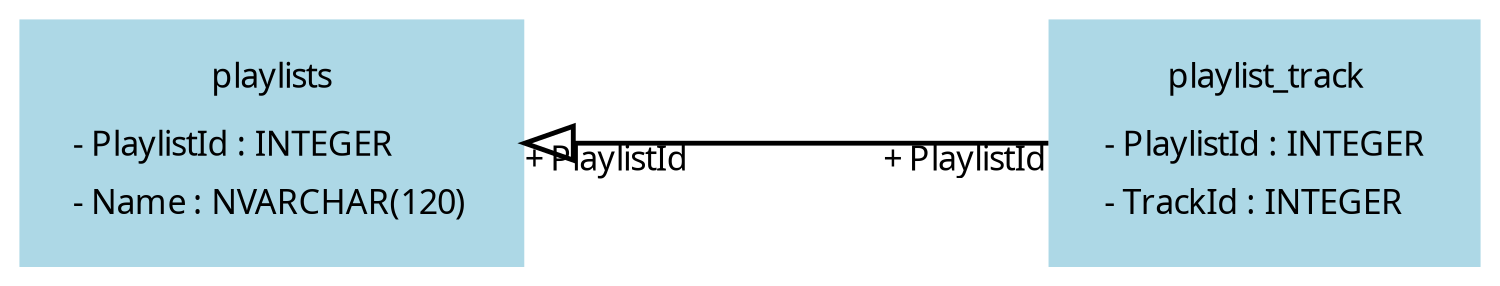 digraph G {
	graph [size="10,10!", dpi=300, ranksep=1.5, nodesep=1.0, bb="0,0,226.25,51",
		concentrate=True,
		mode=ipsep,
		overlap=ipsep,
		prog=dot,
		rankdir=LR,
		sep=0.01
	];
	node [shape=box, style=filled, color=lightblue, fontcolor=black, fontsize=12, fontname=Helvetica, label="\N"];
	playlist_track	[fontname="Bitstream-Vera Sans",
		fontsize=7.0,
		height=0.70833,
		label=<<TABLE BORDER="1" CELLBORDER="0" CELLSPACING="0"><TR><TD ALIGN="CENTER">playlist_track</TD></TR><TR><TD BORDER="1" CELLPADDING="0"></TD></TR><TR><TD ALIGN="LEFT" PORT="PlaylistId">- PlaylistId : INTEGER</TD></TR><TR><TD ALIGN="LEFT" PORT="TrackId">- TrackId : INTEGER</TD></TR></TABLE>>,
		pos="182.62,25.5",
		shape=plaintext,
		width=1.2118];
	playlists	[fontname="Bitstream-Vera Sans",
		fontsize=7.0,
		height=0.70833,
		label=<<TABLE BORDER="1" CELLBORDER="0" CELLSPACING="0"><TR><TD ALIGN="CENTER">playlists</TD></TR><TR><TD BORDER="1" CELLPADDING="0"></TD></TR><TR><TD ALIGN="LEFT" PORT="PlaylistId">- PlaylistId : INTEGER</TD></TR><TR><TD ALIGN="LEFT" PORT="Name">- Name : NVARCHAR(120)</TD></TR></TABLE>>,
		pos="51.5,25.5",
		shape=plaintext,
		width=1.4306];
	playlists -> playlist_track	[arrowhead=none,
		arrowtail=empty,
		dir=both,
		fontname="Bitstream-Vera Sans",
		fontsize=7.0,
		head_lp="121.96,30",
		headlabel="+ PlaylistId",
		pos="s,102.79,25.5 114.23,25.5 122.68,25.5 131.2,25.5 139.21,25.5",
		tail_lp="120.04,21",
		taillabel="+ PlaylistId"];
}
